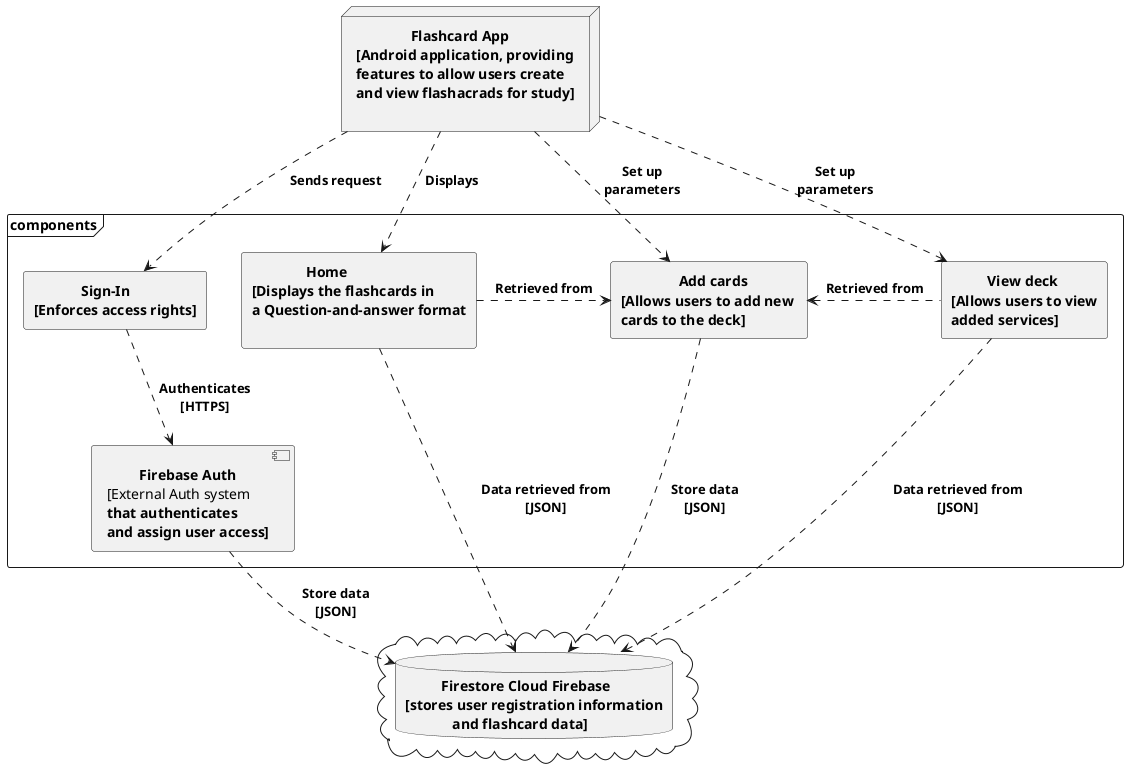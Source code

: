 @startuml client-server architecture
top to bottom direction
node app as "               <b>Flashcard App\n<b>[Android application, providing\n<b>features to allow users create\n<b>and view flashacrads for study]\n"
cloud {
    database data as "          <b>Firestore Cloud Firebase \n<b>[stores user registration information\n<b>             and flashcard data]"
}
frame components{
    component auth as "         <b>Firebase Auth \n[External Auth system \n<b>that authenticates \n<b>and assign user access]"
    rectangle viewcard as "          <b>View deck\n<b>[Allows users to view\n<b>added services]"
    rectangle addcard as "                <b>Add cards\n<b>[Allows users to add new \n<b>cards to the deck]"
    rectangle home as "               <b>Home\n<b>[Displays the flashcards in \n<b>a Question-and-answer format\n"
    rectangle sign as "             <b>Sign-In\n<b>[Enforces access rights]"
    app ..> home :<b>Displays
    app ..> addcard : <b>Set up\n<b>parameters
    app ..> viewcard : <b>Set up\n<b>parameters
    app ..> sign : <b>Sends request
    home .right-> addcard: <b>Retrieved from
    viewcard .left-> addcard: <b>Retrieved from
    viewcard ..> data : <b>Data retrieved from\n<b>[JSON]
    sign ..> auth : <b>Authenticates\n<b>[HTTPS]
    home ..> data : <b>Data retrieved from\n<b>[JSON]
    auth ..> data : <b>Store data\n<b>[JSON]
    addcard ..> data : <b>Store data\n<b>[JSON]
}
@enduml